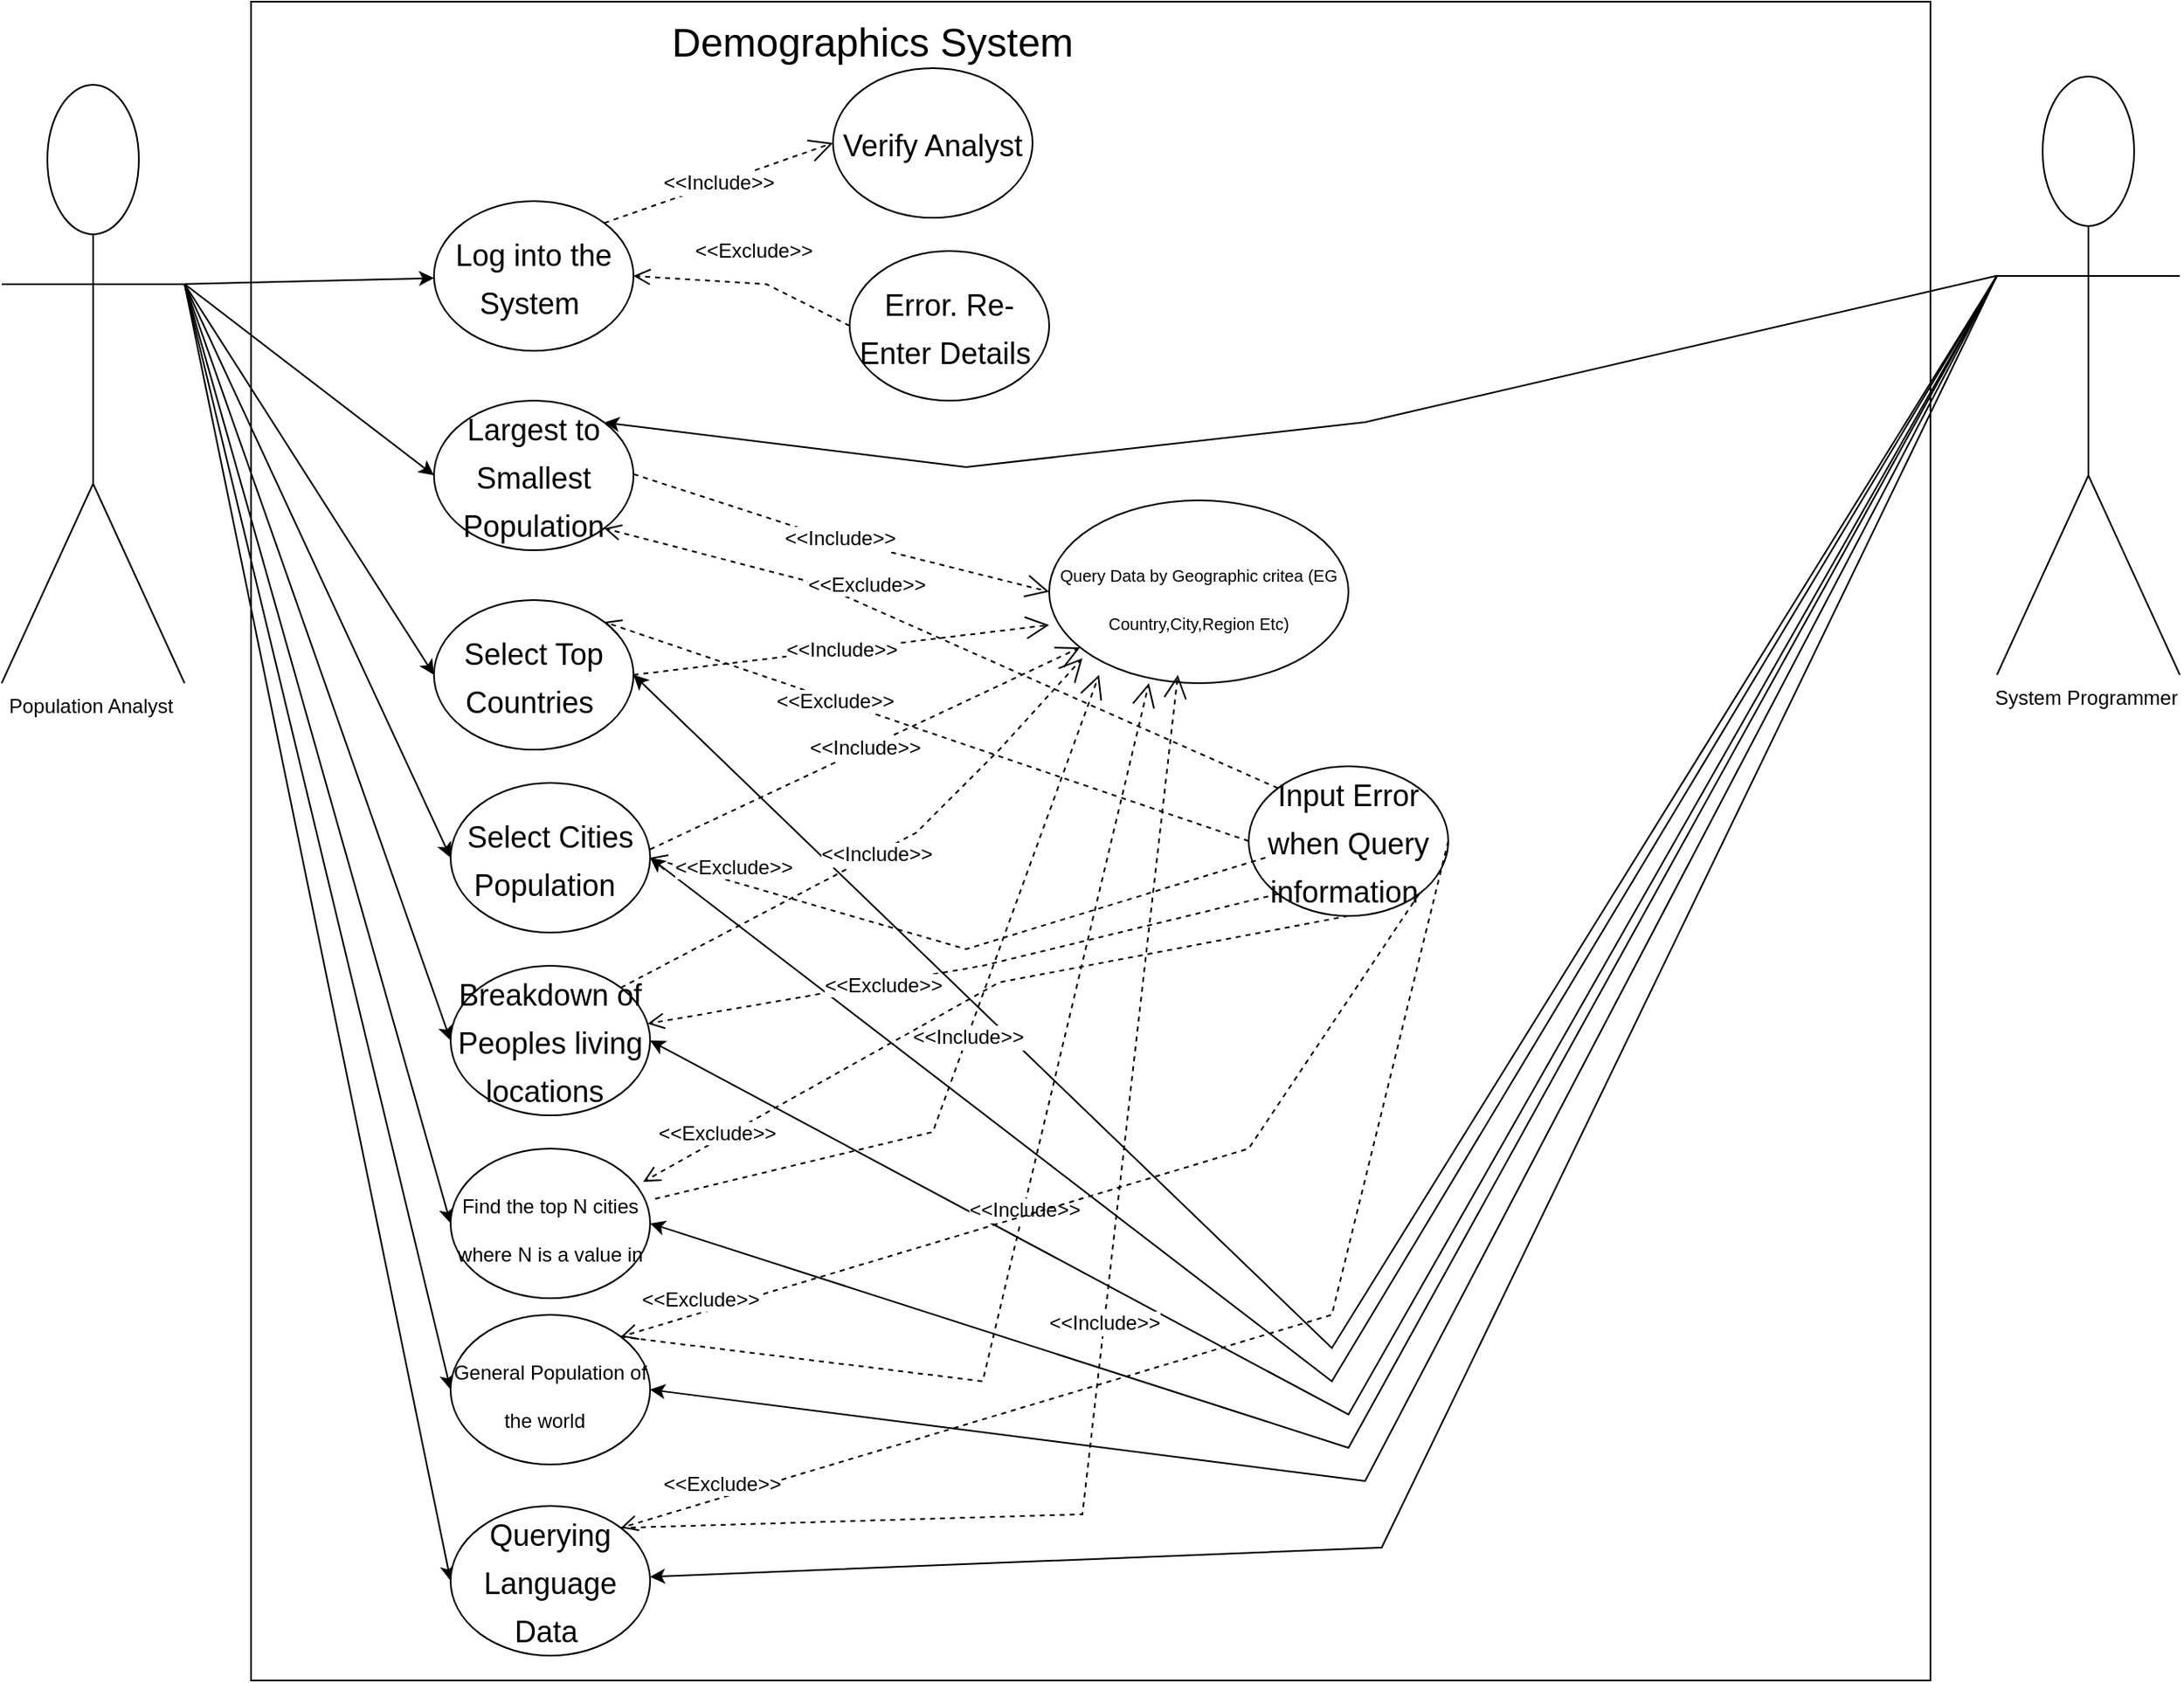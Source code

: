 <mxfile version="20.5.3" type="embed"><diagram id="23iRSUPoRavnBvh4doch" name="Page-1"><mxGraphModel dx="837" dy="1366" grid="1" gridSize="10" guides="1" tooltips="1" connect="1" arrows="1" fold="1" page="1" pageScale="1" pageWidth="827" pageHeight="1169" math="0" shadow="0"><root><mxCell id="0"/><mxCell id="1" parent="0"/><mxCell id="2" value="" style="whiteSpace=wrap;html=1;aspect=fixed;fontStyle=1" vertex="1" parent="1"><mxGeometry x="160" y="-410" width="1010" height="1010" as="geometry"/></mxCell><mxCell id="3" value="&lt;font style=&quot;font-size: 24px;&quot;&gt;Demographics System&lt;/font&gt;&amp;nbsp;" style="text;html=1;align=center;verticalAlign=middle;resizable=0;points=[];autosize=1;strokeColor=none;fillColor=none;" vertex="1" parent="1"><mxGeometry x="400" y="-405" width="270" height="40" as="geometry"/></mxCell><mxCell id="22" style="edgeStyle=none;rounded=0;orthogonalLoop=1;jettySize=auto;html=1;exitX=1;exitY=0.333;exitDx=0;exitDy=0;exitPerimeter=0;fontSize=12;" edge="1" parent="1" source="4" target="8"><mxGeometry relative="1" as="geometry"/></mxCell><mxCell id="26" style="edgeStyle=none;rounded=0;orthogonalLoop=1;jettySize=auto;html=1;exitX=1;exitY=0.333;exitDx=0;exitDy=0;exitPerimeter=0;entryX=0;entryY=0.5;entryDx=0;entryDy=0;fontSize=12;" edge="1" parent="1" source="4" target="15"><mxGeometry relative="1" as="geometry"/></mxCell><mxCell id="27" style="edgeStyle=none;rounded=0;orthogonalLoop=1;jettySize=auto;html=1;exitX=1;exitY=0.333;exitDx=0;exitDy=0;exitPerimeter=0;entryX=0;entryY=0.5;entryDx=0;entryDy=0;fontSize=12;" edge="1" parent="1" source="4" target="9"><mxGeometry relative="1" as="geometry"/></mxCell><mxCell id="28" style="edgeStyle=none;rounded=0;orthogonalLoop=1;jettySize=auto;html=1;exitX=1;exitY=0.333;exitDx=0;exitDy=0;exitPerimeter=0;entryX=0;entryY=0.5;entryDx=0;entryDy=0;fontSize=12;" edge="1" parent="1" source="4" target="10"><mxGeometry relative="1" as="geometry"/></mxCell><mxCell id="29" style="edgeStyle=none;rounded=0;orthogonalLoop=1;jettySize=auto;html=1;exitX=1;exitY=0.333;exitDx=0;exitDy=0;exitPerimeter=0;entryX=0;entryY=0.5;entryDx=0;entryDy=0;fontSize=12;" edge="1" parent="1" source="4" target="14"><mxGeometry relative="1" as="geometry"/></mxCell><mxCell id="30" style="edgeStyle=none;rounded=0;orthogonalLoop=1;jettySize=auto;html=1;exitX=1;exitY=0.333;exitDx=0;exitDy=0;exitPerimeter=0;entryX=0;entryY=0.5;entryDx=0;entryDy=0;fontSize=12;" edge="1" parent="1" source="4" target="16"><mxGeometry relative="1" as="geometry"/></mxCell><mxCell id="31" style="edgeStyle=none;rounded=0;orthogonalLoop=1;jettySize=auto;html=1;exitX=1;exitY=0.333;exitDx=0;exitDy=0;exitPerimeter=0;entryX=0;entryY=0.5;entryDx=0;entryDy=0;fontSize=18;" edge="1" parent="1" source="4" target="13"><mxGeometry relative="1" as="geometry"/></mxCell><mxCell id="32" style="edgeStyle=none;rounded=0;orthogonalLoop=1;jettySize=auto;html=1;exitX=1;exitY=0.333;exitDx=0;exitDy=0;exitPerimeter=0;entryX=0;entryY=0.5;entryDx=0;entryDy=0;fontSize=18;" edge="1" parent="1" source="4" target="12"><mxGeometry relative="1" as="geometry"/></mxCell><mxCell id="4" value="Population Analyst&amp;nbsp;" style="shape=umlActor;verticalLabelPosition=bottom;verticalAlign=top;html=1;outlineConnect=0;" vertex="1" parent="1"><mxGeometry x="10" y="-360" width="110" height="360" as="geometry"/></mxCell><mxCell id="33" style="edgeStyle=none;rounded=0;orthogonalLoop=1;jettySize=auto;html=1;exitX=0;exitY=0.333;exitDx=0;exitDy=0;exitPerimeter=0;entryX=1;entryY=0;entryDx=0;entryDy=0;fontSize=18;" edge="1" parent="1" source="7" target="15"><mxGeometry relative="1" as="geometry"><Array as="points"><mxPoint x="830" y="-157"/><mxPoint x="590" y="-130"/></Array></mxGeometry></mxCell><mxCell id="34" style="edgeStyle=none;rounded=0;orthogonalLoop=1;jettySize=auto;html=1;exitX=0;exitY=0.333;exitDx=0;exitDy=0;exitPerimeter=0;entryX=1;entryY=0.5;entryDx=0;entryDy=0;fontSize=18;" edge="1" parent="1" source="7" target="9"><mxGeometry relative="1" as="geometry"><Array as="points"><mxPoint x="810" y="400"/></Array></mxGeometry></mxCell><mxCell id="35" style="edgeStyle=none;rounded=0;orthogonalLoop=1;jettySize=auto;html=1;exitX=0;exitY=0.333;exitDx=0;exitDy=0;exitPerimeter=0;entryX=1;entryY=0.5;entryDx=0;entryDy=0;fontSize=18;" edge="1" parent="1" source="7" target="10"><mxGeometry relative="1" as="geometry"><Array as="points"><mxPoint x="810" y="420"/></Array></mxGeometry></mxCell><mxCell id="37" style="edgeStyle=none;rounded=0;orthogonalLoop=1;jettySize=auto;html=1;entryX=1;entryY=0.5;entryDx=0;entryDy=0;fontSize=18;exitX=0;exitY=0.333;exitDx=0;exitDy=0;exitPerimeter=0;" edge="1" parent="1" source="7" target="14"><mxGeometry relative="1" as="geometry"><mxPoint x="1150" y="-220" as="sourcePoint"/><Array as="points"><mxPoint x="820" y="440"/></Array></mxGeometry></mxCell><mxCell id="38" style="edgeStyle=none;rounded=0;orthogonalLoop=1;jettySize=auto;html=1;exitX=0;exitY=0.333;exitDx=0;exitDy=0;exitPerimeter=0;entryX=1;entryY=0.5;entryDx=0;entryDy=0;fontSize=18;" edge="1" parent="1" source="7" target="16"><mxGeometry relative="1" as="geometry"><Array as="points"><mxPoint x="820" y="460"/></Array></mxGeometry></mxCell><mxCell id="39" style="edgeStyle=none;rounded=0;orthogonalLoop=1;jettySize=auto;html=1;exitX=0;exitY=0.333;exitDx=0;exitDy=0;exitPerimeter=0;entryX=1;entryY=0.5;entryDx=0;entryDy=0;fontSize=18;" edge="1" parent="1" source="7" target="13"><mxGeometry relative="1" as="geometry"><Array as="points"><mxPoint x="830" y="480"/></Array></mxGeometry></mxCell><mxCell id="40" style="edgeStyle=none;rounded=0;orthogonalLoop=1;jettySize=auto;html=1;exitX=0;exitY=0.333;exitDx=0;exitDy=0;exitPerimeter=0;fontSize=18;" edge="1" parent="1" source="7" target="12"><mxGeometry relative="1" as="geometry"><Array as="points"><mxPoint x="840" y="520"/></Array></mxGeometry></mxCell><mxCell id="7" value="System Programmer&amp;nbsp;" style="shape=umlActor;verticalLabelPosition=bottom;verticalAlign=top;html=1;outlineConnect=0;" vertex="1" parent="1"><mxGeometry x="1210" y="-365" width="110" height="360" as="geometry"/></mxCell><mxCell id="8" value="&lt;font style=&quot;font-size: 18px;&quot;&gt;Log into the System&amp;nbsp;&lt;/font&gt;" style="ellipse;whiteSpace=wrap;html=1;fontSize=24;" vertex="1" parent="1"><mxGeometry x="270" y="-290" width="120" height="90" as="geometry"/></mxCell><mxCell id="9" value="&lt;font style=&quot;font-size: 18px;&quot;&gt;Select Top Countries&amp;nbsp;&lt;/font&gt;" style="ellipse;whiteSpace=wrap;html=1;fontSize=24;" vertex="1" parent="1"><mxGeometry x="270" y="-50" width="120" height="90" as="geometry"/></mxCell><mxCell id="10" value="&lt;font style=&quot;font-size: 18px;&quot;&gt;Select Cities Population&lt;/font&gt;&amp;nbsp;" style="ellipse;whiteSpace=wrap;html=1;fontSize=24;" vertex="1" parent="1"><mxGeometry x="280" y="60" width="120" height="90" as="geometry"/></mxCell><mxCell id="12" value="&lt;font style=&quot;font-size: 18px;&quot;&gt;Querying Language Data&amp;nbsp;&lt;/font&gt;" style="ellipse;whiteSpace=wrap;html=1;fontSize=24;" vertex="1" parent="1"><mxGeometry x="280" y="495" width="120" height="90" as="geometry"/></mxCell><mxCell id="13" value="&lt;font style=&quot;font-size: 12px;&quot;&gt;General Population of the world&lt;/font&gt;&amp;nbsp;" style="ellipse;whiteSpace=wrap;html=1;fontSize=24;" vertex="1" parent="1"><mxGeometry x="280" y="380" width="120" height="90" as="geometry"/></mxCell><mxCell id="14" value="&lt;font style=&quot;font-size: 18px;&quot;&gt;Breakdown of Peoples living locations&lt;/font&gt;&amp;nbsp;" style="ellipse;whiteSpace=wrap;html=1;fontSize=24;" vertex="1" parent="1"><mxGeometry x="280" y="170" width="120" height="90" as="geometry"/></mxCell><mxCell id="15" value="&lt;font style=&quot;font-size: 18px;&quot;&gt;Largest to Smallest Population&lt;/font&gt;" style="ellipse;whiteSpace=wrap;html=1;fontSize=24;" vertex="1" parent="1"><mxGeometry x="270" y="-170" width="120" height="90" as="geometry"/></mxCell><mxCell id="16" value="&lt;font style=&quot;font-size: 12px;&quot;&gt;Find the top N cities where N is a value in&lt;/font&gt;" style="ellipse;whiteSpace=wrap;html=1;fontSize=24;" vertex="1" parent="1"><mxGeometry x="280" y="280" width="120" height="90" as="geometry"/></mxCell><mxCell id="41" value="&lt;font style=&quot;font-size: 18px;&quot;&gt;Verify Analyst&lt;/font&gt;" style="ellipse;whiteSpace=wrap;html=1;fontSize=24;" vertex="1" parent="1"><mxGeometry x="510" y="-370" width="120" height="90" as="geometry"/></mxCell><mxCell id="42" value="&lt;font style=&quot;font-size: 18px;&quot;&gt;Error. Re-Enter Details&amp;nbsp;&lt;/font&gt;" style="ellipse;whiteSpace=wrap;html=1;fontSize=24;" vertex="1" parent="1"><mxGeometry x="520" y="-260" width="120" height="90" as="geometry"/></mxCell><mxCell id="43" value="&lt;font style=&quot;font-size: 10px;&quot;&gt;Query Data by Geographic critea (EG Country,City,Region Etc)&lt;/font&gt;" style="ellipse;whiteSpace=wrap;html=1;fontSize=24;" vertex="1" parent="1"><mxGeometry x="640" y="-110" width="180" height="110" as="geometry"/></mxCell><mxCell id="44" value="&lt;span style=&quot;font-size: 18px;&quot;&gt;Input Error when Query information&amp;nbsp;&lt;/span&gt;" style="ellipse;whiteSpace=wrap;html=1;fontSize=24;" vertex="1" parent="1"><mxGeometry x="760" y="50" width="120" height="90" as="geometry"/></mxCell><mxCell id="50" value="&lt;font style=&quot;font-size: 12px;&quot;&gt;&amp;lt;&amp;lt;Include&amp;gt;&amp;gt;&lt;/font&gt;" style="endArrow=open;endSize=12;dashed=1;html=1;rounded=0;fontSize=10;entryX=0;entryY=0.5;entryDx=0;entryDy=0;" edge="1" parent="1" target="43"><mxGeometry width="160" relative="1" as="geometry"><mxPoint x="390" y="-125.77" as="sourcePoint"/><mxPoint x="550" y="-125.77" as="targetPoint"/><Array as="points"><mxPoint x="500" y="-90"/></Array></mxGeometry></mxCell><mxCell id="51" value="&lt;font style=&quot;font-size: 12px;&quot;&gt;&amp;lt;&amp;lt;Include&amp;gt;&amp;gt;&lt;/font&gt;" style="endArrow=open;endSize=12;dashed=1;html=1;rounded=0;fontSize=10;entryX=0;entryY=0.5;entryDx=0;entryDy=0;exitX=1;exitY=0.5;exitDx=0;exitDy=0;" edge="1" parent="1" source="9"><mxGeometry width="160" relative="1" as="geometry"><mxPoint x="400" y="-115.77" as="sourcePoint"/><mxPoint x="640.0" y="-35" as="targetPoint"/><Array as="points"/></mxGeometry></mxCell><mxCell id="52" value="&lt;font style=&quot;font-size: 12px;&quot;&gt;&amp;lt;&amp;lt;Include&amp;gt;&amp;gt;&lt;/font&gt;" style="endArrow=open;endSize=12;dashed=1;html=1;rounded=0;fontSize=10;" edge="1" parent="1" target="43"><mxGeometry width="160" relative="1" as="geometry"><mxPoint x="400" y="100.0" as="sourcePoint"/><mxPoint x="640.0" y="180.77" as="targetPoint"/><Array as="points"/></mxGeometry></mxCell><mxCell id="53" value="&lt;font style=&quot;font-size: 12px;&quot;&gt;&amp;lt;&amp;lt;Include&amp;gt;&amp;gt;&lt;/font&gt;" style="endArrow=open;endSize=12;dashed=1;html=1;rounded=0;fontSize=10;entryX=0;entryY=0.5;entryDx=0;entryDy=0;exitX=1;exitY=0;exitDx=0;exitDy=0;" edge="1" parent="1" source="14"><mxGeometry width="160" relative="1" as="geometry"><mxPoint x="420" y="-95.77" as="sourcePoint"/><mxPoint x="660.0" y="-15" as="targetPoint"/><Array as="points"><mxPoint x="560" y="90"/><mxPoint x="610" y="40"/></Array></mxGeometry></mxCell><mxCell id="54" value="&lt;font style=&quot;font-size: 12px;&quot;&gt;&amp;lt;&amp;lt;Include&amp;gt;&amp;gt;&lt;/font&gt;" style="endArrow=open;endSize=12;dashed=1;html=1;rounded=0;fontSize=10;entryX=0;entryY=0.5;entryDx=0;entryDy=0;exitX=1.025;exitY=0.336;exitDx=0;exitDy=0;exitPerimeter=0;" edge="1" parent="1" source="16"><mxGeometry width="160" relative="1" as="geometry"><mxPoint x="430" y="-85.77" as="sourcePoint"/><mxPoint x="670.0" y="-5" as="targetPoint"/><Array as="points"><mxPoint x="570" y="270"/></Array></mxGeometry></mxCell><mxCell id="55" value="&lt;font style=&quot;font-size: 12px;&quot;&gt;&amp;lt;&amp;lt;Include&amp;gt;&amp;gt;&lt;/font&gt;" style="endArrow=open;endSize=12;dashed=1;html=1;rounded=0;fontSize=10;exitX=1;exitY=0;exitDx=0;exitDy=0;" edge="1" parent="1" source="13"><mxGeometry width="160" relative="1" as="geometry"><mxPoint x="440" y="-75.77" as="sourcePoint"/><mxPoint x="700" as="targetPoint"/><Array as="points"><mxPoint x="600" y="420"/></Array></mxGeometry></mxCell><mxCell id="56" value="&lt;font style=&quot;font-size: 12px;&quot;&gt;&amp;lt;&amp;lt;Include&amp;gt;&amp;gt;&lt;/font&gt;" style="endArrow=open;endSize=12;dashed=1;html=1;rounded=0;fontSize=10;exitX=1;exitY=0;exitDx=0;exitDy=0;" edge="1" parent="1" source="12"><mxGeometry width="160" relative="1" as="geometry"><mxPoint x="399.998" y="388.317" as="sourcePoint"/><mxPoint x="717.39" y="-5" as="targetPoint"/><Array as="points"><mxPoint x="660" y="500"/></Array></mxGeometry></mxCell><mxCell id="57" value="&amp;lt;&amp;lt;&lt;font style=&quot;font-size: 12px;&quot;&gt;Exclude&lt;/font&gt;&amp;gt;&amp;gt;" style="html=1;verticalAlign=bottom;endArrow=open;dashed=1;endSize=8;rounded=0;fontSize=12;exitX=0;exitY=0;exitDx=0;exitDy=0;entryX=1;entryY=1;entryDx=0;entryDy=0;" edge="1" parent="1" source="44" target="15"><mxGeometry x="0.25" y="-3" relative="1" as="geometry"><mxPoint x="790" y="190" as="sourcePoint"/><mxPoint x="710" y="190" as="targetPoint"/><Array as="points"><mxPoint x="500" y="-60"/></Array><mxPoint as="offset"/></mxGeometry></mxCell><mxCell id="58" value="&amp;lt;&amp;lt;&lt;font style=&quot;font-size: 12px;&quot;&gt;Exclude&lt;/font&gt;&amp;gt;&amp;gt;" style="html=1;verticalAlign=bottom;endArrow=open;dashed=1;endSize=8;rounded=0;fontSize=12;exitX=0;exitY=0.5;exitDx=0;exitDy=0;entryX=1;entryY=0;entryDx=0;entryDy=0;" edge="1" parent="1" source="44" target="9"><mxGeometry x="0.275" y="9" relative="1" as="geometry"><mxPoint x="787.392" y="73.317" as="sourcePoint"/><mxPoint x="382.608" y="-83.317" as="targetPoint"/><Array as="points"/><mxPoint x="1" y="1" as="offset"/></mxGeometry></mxCell><mxCell id="59" value="&amp;lt;&amp;lt;&lt;font style=&quot;font-size: 12px;&quot;&gt;Exclude&lt;/font&gt;&amp;gt;&amp;gt;" style="html=1;verticalAlign=bottom;endArrow=open;dashed=1;endSize=8;rounded=0;fontSize=12;exitX=0;exitY=0.5;exitDx=0;exitDy=0;entryX=1;entryY=0.5;entryDx=0;entryDy=0;" edge="1" parent="1" target="10"><mxGeometry x="0.73" y="1" relative="1" as="geometry"><mxPoint x="770.0" y="105" as="sourcePoint"/><mxPoint x="382.608" y="-26.683" as="targetPoint"/><Array as="points"><mxPoint x="590" y="160"/></Array><mxPoint as="offset"/></mxGeometry></mxCell><mxCell id="61" value="&amp;lt;&amp;lt;&lt;font style=&quot;font-size: 12px;&quot;&gt;Exclude&lt;/font&gt;&amp;gt;&amp;gt;" style="html=1;verticalAlign=bottom;endArrow=open;dashed=1;endSize=8;rounded=0;fontSize=12;exitX=0;exitY=1;exitDx=0;exitDy=0;" edge="1" parent="1" source="44" target="14"><mxGeometry x="0.267" y="9" relative="1" as="geometry"><mxPoint x="780.0" y="115" as="sourcePoint"/><mxPoint x="410" y="115" as="targetPoint"/><Array as="points"><mxPoint x="600" y="170"/></Array><mxPoint y="1" as="offset"/></mxGeometry></mxCell><mxCell id="62" value="&amp;lt;&amp;lt;&lt;font style=&quot;font-size: 12px;&quot;&gt;Exclude&lt;/font&gt;&amp;gt;&amp;gt;" style="html=1;verticalAlign=bottom;endArrow=open;dashed=1;endSize=8;rounded=0;fontSize=12;exitX=0.5;exitY=1;exitDx=0;exitDy=0;entryX=0.965;entryY=0.222;entryDx=0;entryDy=0;entryPerimeter=0;" edge="1" parent="1" source="44" target="16"><mxGeometry x="0.79" y="4" relative="1" as="geometry"><mxPoint x="790.0" y="125" as="sourcePoint"/><mxPoint x="420" y="125" as="targetPoint"/><Array as="points"><mxPoint x="610" y="180"/></Array><mxPoint as="offset"/></mxGeometry></mxCell><mxCell id="63" value="&amp;lt;&amp;lt;&lt;font style=&quot;font-size: 12px;&quot;&gt;Exclude&lt;/font&gt;&amp;gt;&amp;gt;" style="html=1;verticalAlign=bottom;endArrow=open;dashed=1;endSize=8;rounded=0;fontSize=12;entryX=1;entryY=0;entryDx=0;entryDy=0;exitX=1;exitY=1;exitDx=0;exitDy=0;" edge="1" parent="1" source="44" target="13"><mxGeometry x="0.83" y="1" relative="1" as="geometry"><mxPoint x="820" y="140" as="sourcePoint"/><mxPoint x="430" y="135" as="targetPoint"/><Array as="points"><mxPoint x="760" y="280"/></Array><mxPoint as="offset"/></mxGeometry></mxCell><mxCell id="64" value="&amp;lt;&amp;lt;&lt;font style=&quot;font-size: 12px;&quot;&gt;Exclude&lt;/font&gt;&amp;gt;&amp;gt;" style="html=1;verticalAlign=bottom;endArrow=open;dashed=1;endSize=8;rounded=0;fontSize=12;entryX=1;entryY=0;entryDx=0;entryDy=0;exitX=1;exitY=0.5;exitDx=0;exitDy=0;" edge="1" parent="1" source="44" target="12"><mxGeometry x="0.83" y="1" relative="1" as="geometry"><mxPoint x="872.608" y="136.683" as="sourcePoint"/><mxPoint x="392.608" y="403.317" as="targetPoint"/><Array as="points"><mxPoint x="810" y="380"/></Array><mxPoint as="offset"/></mxGeometry></mxCell><mxCell id="65" value="&amp;lt;&amp;lt;&lt;font style=&quot;font-size: 12px;&quot;&gt;Exclude&lt;/font&gt;&amp;gt;&amp;gt;" style="html=1;verticalAlign=bottom;endArrow=open;dashed=1;endSize=8;rounded=0;fontSize=12;entryX=1;entryY=0.5;entryDx=0;entryDy=0;exitX=0;exitY=0.5;exitDx=0;exitDy=0;" edge="1" parent="1" source="42" target="8"><mxGeometry x="-0.055" y="-9" relative="1" as="geometry"><mxPoint x="882.608" y="146.683" as="sourcePoint"/><mxPoint x="402.608" y="413.317" as="targetPoint"/><Array as="points"><mxPoint x="470" y="-240"/></Array><mxPoint y="-1" as="offset"/></mxGeometry></mxCell><mxCell id="66" value="&lt;font style=&quot;font-size: 12px;&quot;&gt;&amp;lt;&amp;lt;Include&amp;gt;&amp;gt;&lt;/font&gt;" style="endArrow=open;endSize=12;dashed=1;html=1;rounded=0;fontSize=10;entryX=0;entryY=0.5;entryDx=0;entryDy=0;exitX=1;exitY=0;exitDx=0;exitDy=0;" edge="1" parent="1" source="8" target="41"><mxGeometry width="160" relative="1" as="geometry"><mxPoint x="400" y="-115.77" as="sourcePoint"/><mxPoint x="650.0" y="-45" as="targetPoint"/><Array as="points"/></mxGeometry></mxCell></root></mxGraphModel></diagram></mxfile>